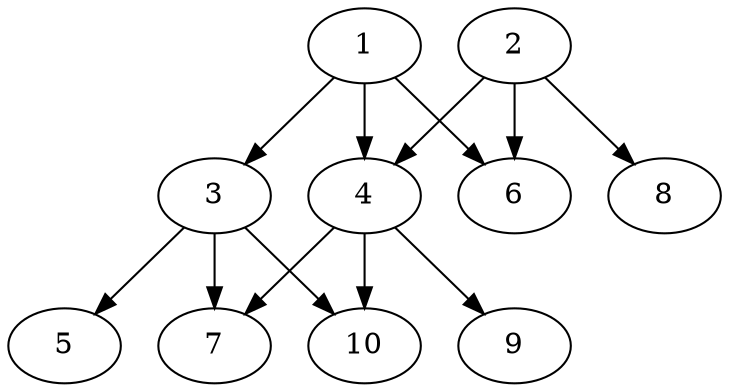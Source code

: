 // DAG automatically generated by daggen at Fri Aug  4 16:35:13 2017
// ./daggen --dot -n 10 --fat 0.8 --regular 0.2 --density 0.8 --jump 2 
digraph G {
  1 [size="782758", alpha="0.19"]
  1 -> 3 [size ="679"]
  1 -> 4 [size ="679"]
  1 -> 6 [size ="679"]
  2 [size="955852", alpha="0.16"]
  2 -> 4 [size ="839"]
  2 -> 6 [size ="839"]
  2 -> 8 [size ="839"]
  3 [size="607849", alpha="0.10"]
  3 -> 5 [size ="679"]
  3 -> 7 [size ="679"]
  3 -> 10 [size ="679"]
  4 [size="559730", alpha="0.10"]
  4 -> 7 [size ="411"]
  4 -> 9 [size ="411"]
  4 -> 10 [size ="411"]
  5 [size="112026", alpha="0.17"]
  6 [size="68719", alpha="0.00"]
  7 [size="1301", alpha="0.06"]
  8 [size="8590", alpha="0.09"]
  9 [size="24141", alpha="0.17"]
  10 [size="18528", alpha="0.08"]
}
